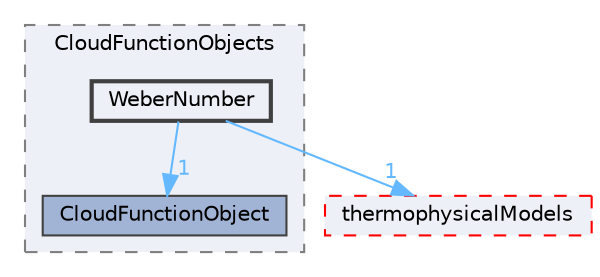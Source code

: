 digraph "src/lagrangian/intermediate/submodels/CloudFunctionObjects/WeberNumber"
{
 // LATEX_PDF_SIZE
  bgcolor="transparent";
  edge [fontname=Helvetica,fontsize=10,labelfontname=Helvetica,labelfontsize=10];
  node [fontname=Helvetica,fontsize=10,shape=box,height=0.2,width=0.4];
  compound=true
  subgraph clusterdir_b990bfea59f6b4138198115565512a85 {
    graph [ bgcolor="#edf0f7", pencolor="grey50", label="CloudFunctionObjects", fontname=Helvetica,fontsize=10 style="filled,dashed", URL="dir_b990bfea59f6b4138198115565512a85.html",tooltip=""]
  dir_f8a4f73d20ac121aed2c762b2d032d93 [label="CloudFunctionObject", fillcolor="#a2b4d6", color="grey25", style="filled", URL="dir_f8a4f73d20ac121aed2c762b2d032d93.html",tooltip=""];
  dir_ab482f10af14e156b4b66227db52e667 [label="WeberNumber", fillcolor="#edf0f7", color="grey25", style="filled,bold", URL="dir_ab482f10af14e156b4b66227db52e667.html",tooltip=""];
  }
  dir_2778d089ec5c4f66810b11f753867003 [label="thermophysicalModels", fillcolor="#edf0f7", color="red", style="filled,dashed", URL="dir_2778d089ec5c4f66810b11f753867003.html",tooltip=""];
  dir_ab482f10af14e156b4b66227db52e667->dir_2778d089ec5c4f66810b11f753867003 [headlabel="1", labeldistance=1.5 headhref="dir_004387_004022.html" href="dir_004387_004022.html" color="steelblue1" fontcolor="steelblue1"];
  dir_ab482f10af14e156b4b66227db52e667->dir_f8a4f73d20ac121aed2c762b2d032d93 [headlabel="1", labeldistance=1.5 headhref="dir_004387_000503.html" href="dir_004387_000503.html" color="steelblue1" fontcolor="steelblue1"];
}
